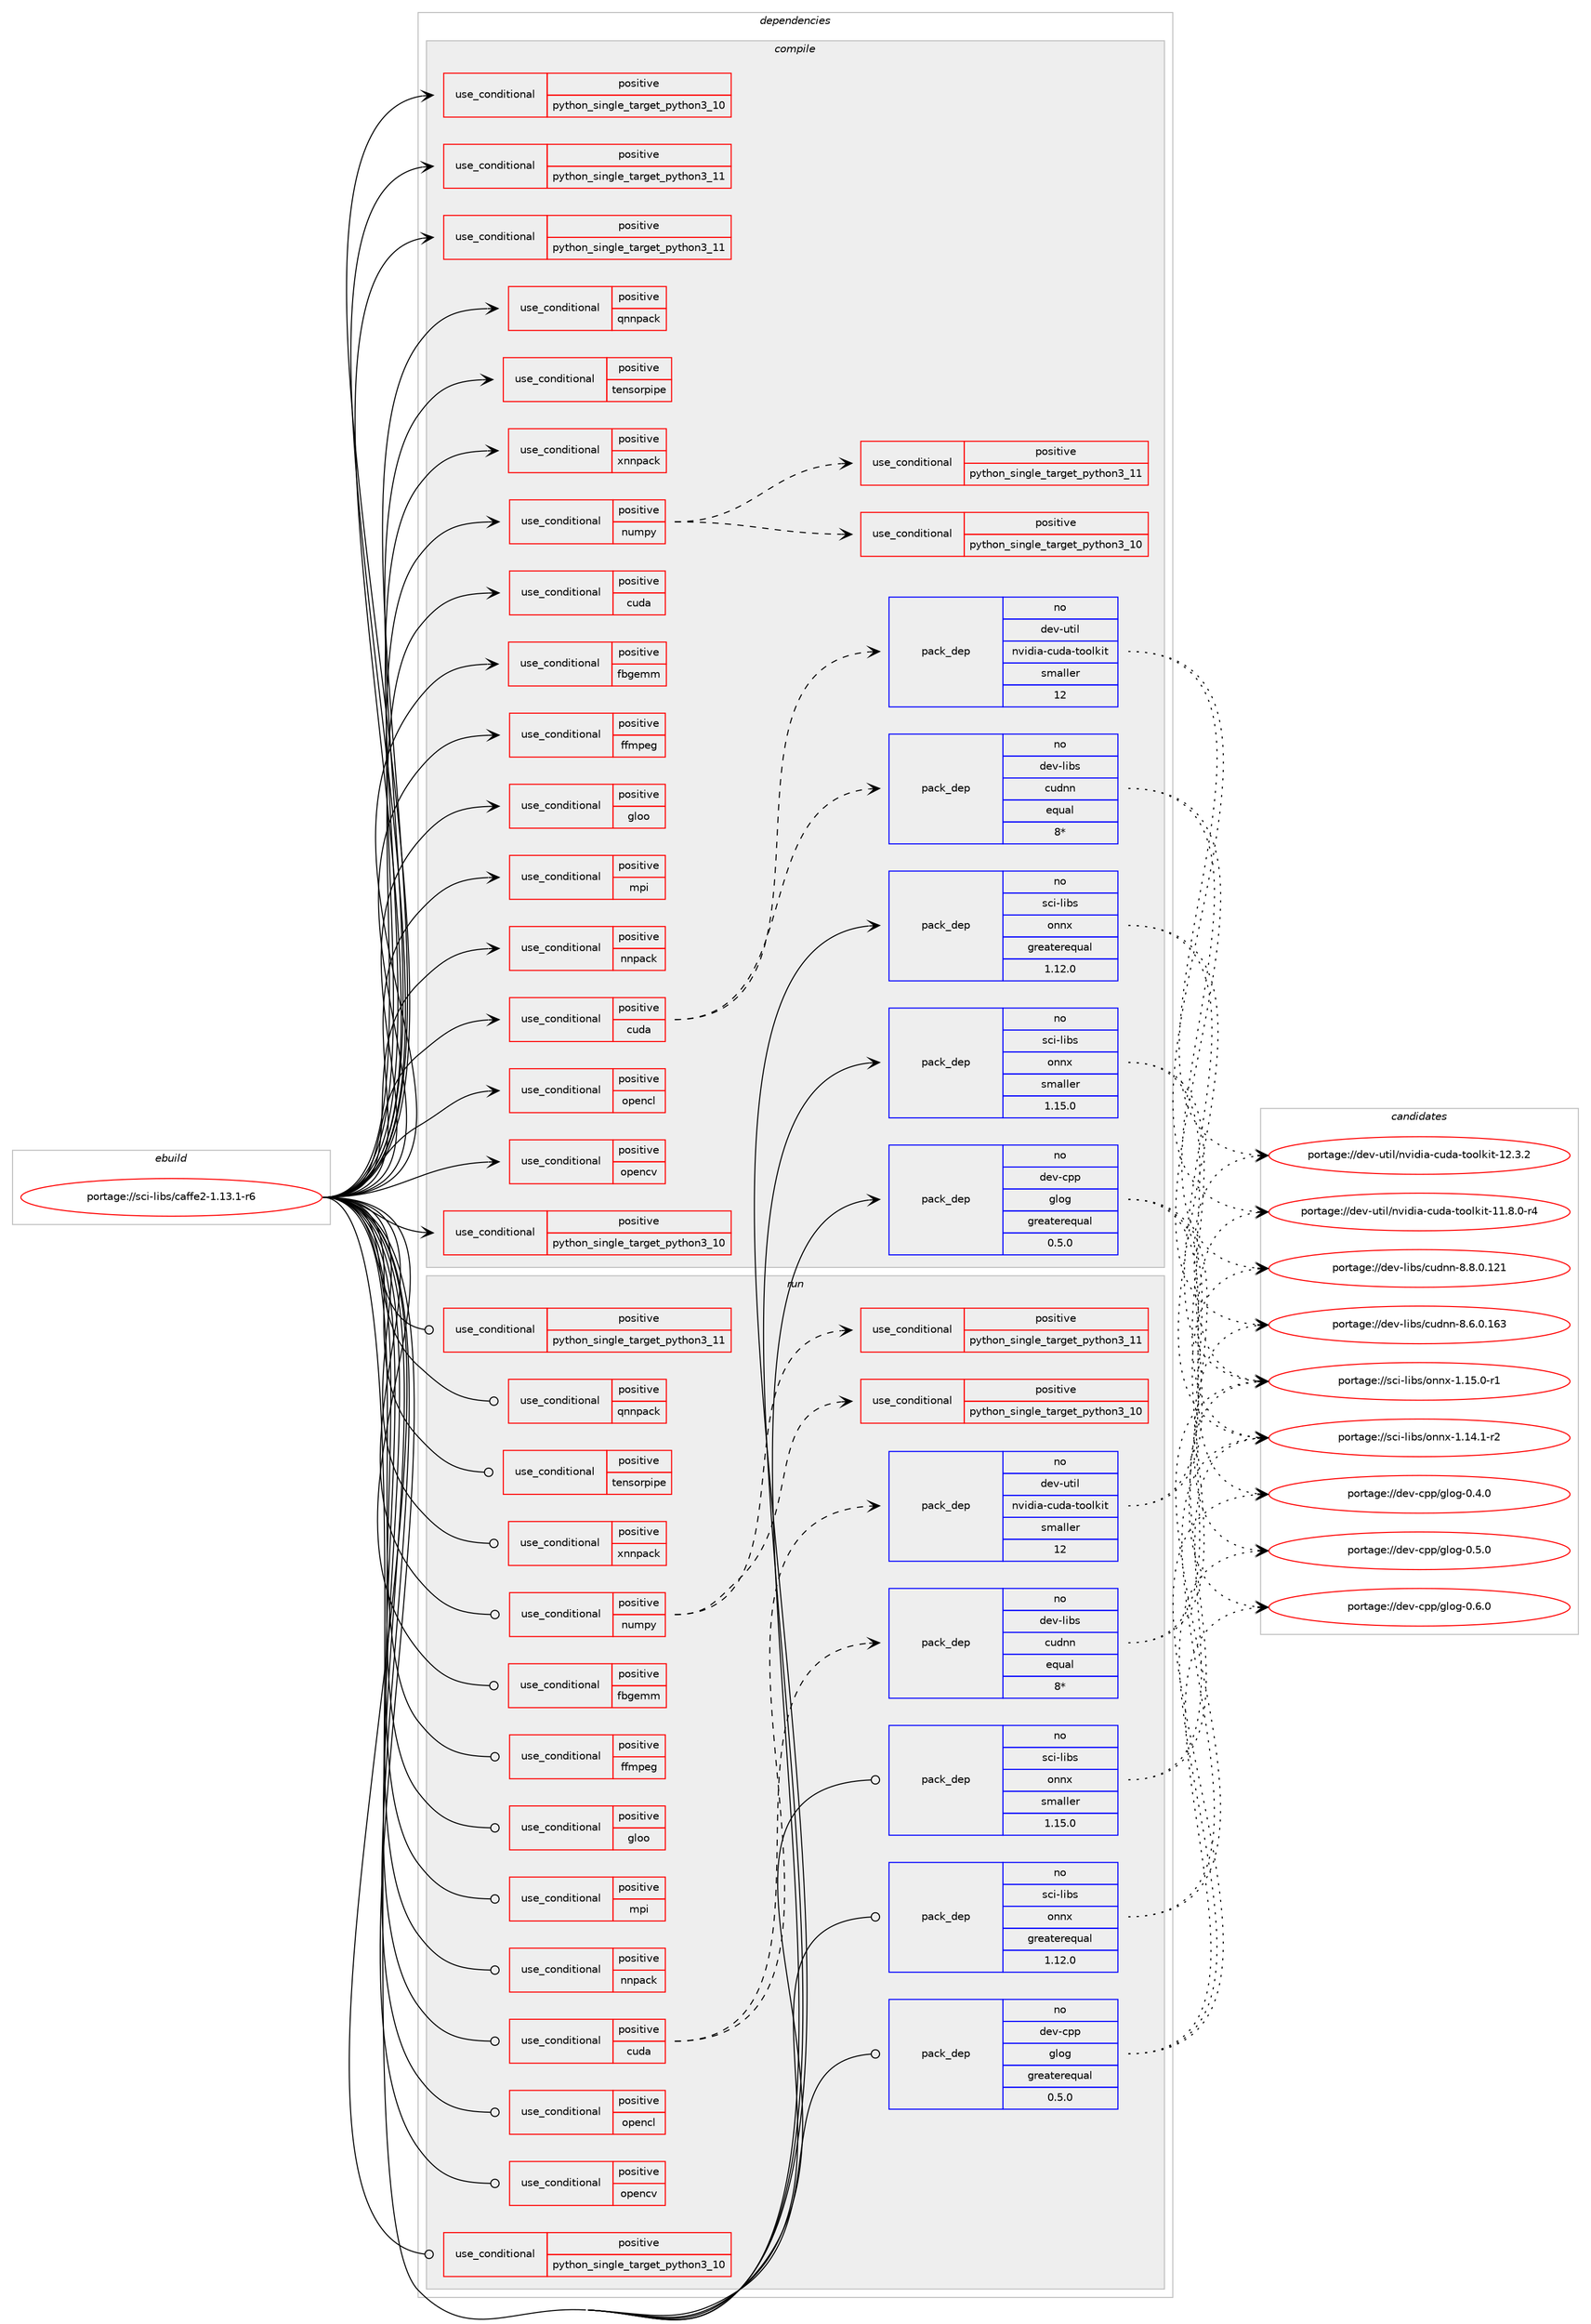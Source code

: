 digraph prolog {

# *************
# Graph options
# *************

newrank=true;
concentrate=true;
compound=true;
graph [rankdir=LR,fontname=Helvetica,fontsize=10,ranksep=1.5];#, ranksep=2.5, nodesep=0.2];
edge  [arrowhead=vee];
node  [fontname=Helvetica,fontsize=10];

# **********
# The ebuild
# **********

subgraph cluster_leftcol {
color=gray;
rank=same;
label=<<i>ebuild</i>>;
id [label="portage://sci-libs/caffe2-1.13.1-r6", color=red, width=4, href="../sci-libs/caffe2-1.13.1-r6.svg"];
}

# ****************
# The dependencies
# ****************

subgraph cluster_midcol {
color=gray;
label=<<i>dependencies</i>>;
subgraph cluster_compile {
fillcolor="#eeeeee";
style=filled;
label=<<i>compile</i>>;
subgraph cond7386 {
dependency10369 [label=<<TABLE BORDER="0" CELLBORDER="1" CELLSPACING="0" CELLPADDING="4"><TR><TD ROWSPAN="3" CELLPADDING="10">use_conditional</TD></TR><TR><TD>positive</TD></TR><TR><TD>cuda</TD></TR></TABLE>>, shape=none, color=red];
subgraph pack2894 {
dependency10370 [label=<<TABLE BORDER="0" CELLBORDER="1" CELLSPACING="0" CELLPADDING="4" WIDTH="220"><TR><TD ROWSPAN="6" CELLPADDING="30">pack_dep</TD></TR><TR><TD WIDTH="110">no</TD></TR><TR><TD>dev-libs</TD></TR><TR><TD>cudnn</TD></TR><TR><TD>equal</TD></TR><TR><TD>8*</TD></TR></TABLE>>, shape=none, color=blue];
}
dependency10369:e -> dependency10370:w [weight=20,style="dashed",arrowhead="vee"];
# *** BEGIN UNKNOWN DEPENDENCY TYPE (TODO) ***
# dependency10369 -> package_dependency(portage://sci-libs/caffe2-1.13.1-r6,install,no,dev-libs,cudnn-frontend,none,[,,],[slot(0),subslot(8)],[])
# *** END UNKNOWN DEPENDENCY TYPE (TODO) ***

subgraph pack2895 {
dependency10371 [label=<<TABLE BORDER="0" CELLBORDER="1" CELLSPACING="0" CELLPADDING="4" WIDTH="220"><TR><TD ROWSPAN="6" CELLPADDING="30">pack_dep</TD></TR><TR><TD WIDTH="110">no</TD></TR><TR><TD>dev-util</TD></TR><TR><TD>nvidia-cuda-toolkit</TD></TR><TR><TD>smaller</TD></TR><TR><TD>12</TD></TR></TABLE>>, shape=none, color=blue];
}
dependency10369:e -> dependency10371:w [weight=20,style="dashed",arrowhead="vee"];
}
id:e -> dependency10369:w [weight=20,style="solid",arrowhead="vee"];
subgraph cond7387 {
dependency10372 [label=<<TABLE BORDER="0" CELLBORDER="1" CELLSPACING="0" CELLPADDING="4"><TR><TD ROWSPAN="3" CELLPADDING="10">use_conditional</TD></TR><TR><TD>positive</TD></TR><TR><TD>cuda</TD></TR></TABLE>>, shape=none, color=red];
# *** BEGIN UNKNOWN DEPENDENCY TYPE (TODO) ***
# dependency10372 -> package_dependency(portage://sci-libs/caffe2-1.13.1-r6,install,no,dev-libs,cutlass,none,[,,],[],[])
# *** END UNKNOWN DEPENDENCY TYPE (TODO) ***

}
id:e -> dependency10372:w [weight=20,style="solid",arrowhead="vee"];
subgraph cond7388 {
dependency10373 [label=<<TABLE BORDER="0" CELLBORDER="1" CELLSPACING="0" CELLPADDING="4"><TR><TD ROWSPAN="3" CELLPADDING="10">use_conditional</TD></TR><TR><TD>positive</TD></TR><TR><TD>fbgemm</TD></TR></TABLE>>, shape=none, color=red];
# *** BEGIN UNKNOWN DEPENDENCY TYPE (TODO) ***
# dependency10373 -> package_dependency(portage://sci-libs/caffe2-1.13.1-r6,install,no,dev-libs,FBGEMM,none,[,,],[],[])
# *** END UNKNOWN DEPENDENCY TYPE (TODO) ***

}
id:e -> dependency10373:w [weight=20,style="solid",arrowhead="vee"];
subgraph cond7389 {
dependency10374 [label=<<TABLE BORDER="0" CELLBORDER="1" CELLSPACING="0" CELLPADDING="4"><TR><TD ROWSPAN="3" CELLPADDING="10">use_conditional</TD></TR><TR><TD>positive</TD></TR><TR><TD>ffmpeg</TD></TR></TABLE>>, shape=none, color=red];
# *** BEGIN UNKNOWN DEPENDENCY TYPE (TODO) ***
# dependency10374 -> package_dependency(portage://sci-libs/caffe2-1.13.1-r6,install,no,media-video,ffmpeg,none,[,,],any_same_slot,[])
# *** END UNKNOWN DEPENDENCY TYPE (TODO) ***

}
id:e -> dependency10374:w [weight=20,style="solid",arrowhead="vee"];
subgraph cond7390 {
dependency10375 [label=<<TABLE BORDER="0" CELLBORDER="1" CELLSPACING="0" CELLPADDING="4"><TR><TD ROWSPAN="3" CELLPADDING="10">use_conditional</TD></TR><TR><TD>positive</TD></TR><TR><TD>gloo</TD></TR></TABLE>>, shape=none, color=red];
# *** BEGIN UNKNOWN DEPENDENCY TYPE (TODO) ***
# dependency10375 -> package_dependency(portage://sci-libs/caffe2-1.13.1-r6,install,no,sci-libs,gloo,none,[,,],[],[use(optenable(cuda),none)])
# *** END UNKNOWN DEPENDENCY TYPE (TODO) ***

}
id:e -> dependency10375:w [weight=20,style="solid",arrowhead="vee"];
subgraph cond7391 {
dependency10376 [label=<<TABLE BORDER="0" CELLBORDER="1" CELLSPACING="0" CELLPADDING="4"><TR><TD ROWSPAN="3" CELLPADDING="10">use_conditional</TD></TR><TR><TD>positive</TD></TR><TR><TD>mpi</TD></TR></TABLE>>, shape=none, color=red];
# *** BEGIN UNKNOWN DEPENDENCY TYPE (TODO) ***
# dependency10376 -> package_dependency(portage://sci-libs/caffe2-1.13.1-r6,install,no,sys-cluster,openmpi,none,[,,],[],[])
# *** END UNKNOWN DEPENDENCY TYPE (TODO) ***

}
id:e -> dependency10376:w [weight=20,style="solid",arrowhead="vee"];
subgraph cond7392 {
dependency10377 [label=<<TABLE BORDER="0" CELLBORDER="1" CELLSPACING="0" CELLPADDING="4"><TR><TD ROWSPAN="3" CELLPADDING="10">use_conditional</TD></TR><TR><TD>positive</TD></TR><TR><TD>nnpack</TD></TR></TABLE>>, shape=none, color=red];
# *** BEGIN UNKNOWN DEPENDENCY TYPE (TODO) ***
# dependency10377 -> package_dependency(portage://sci-libs/caffe2-1.13.1-r6,install,no,sci-libs,NNPACK,none,[,,],[],[])
# *** END UNKNOWN DEPENDENCY TYPE (TODO) ***

}
id:e -> dependency10377:w [weight=20,style="solid",arrowhead="vee"];
subgraph cond7393 {
dependency10378 [label=<<TABLE BORDER="0" CELLBORDER="1" CELLSPACING="0" CELLPADDING="4"><TR><TD ROWSPAN="3" CELLPADDING="10">use_conditional</TD></TR><TR><TD>positive</TD></TR><TR><TD>numpy</TD></TR></TABLE>>, shape=none, color=red];
subgraph cond7394 {
dependency10379 [label=<<TABLE BORDER="0" CELLBORDER="1" CELLSPACING="0" CELLPADDING="4"><TR><TD ROWSPAN="3" CELLPADDING="10">use_conditional</TD></TR><TR><TD>positive</TD></TR><TR><TD>python_single_target_python3_10</TD></TR></TABLE>>, shape=none, color=red];
# *** BEGIN UNKNOWN DEPENDENCY TYPE (TODO) ***
# dependency10379 -> package_dependency(portage://sci-libs/caffe2-1.13.1-r6,install,no,dev-python,numpy,none,[,,],[],[use(enable(python_targets_python3_10),negative)])
# *** END UNKNOWN DEPENDENCY TYPE (TODO) ***

}
dependency10378:e -> dependency10379:w [weight=20,style="dashed",arrowhead="vee"];
subgraph cond7395 {
dependency10380 [label=<<TABLE BORDER="0" CELLBORDER="1" CELLSPACING="0" CELLPADDING="4"><TR><TD ROWSPAN="3" CELLPADDING="10">use_conditional</TD></TR><TR><TD>positive</TD></TR><TR><TD>python_single_target_python3_11</TD></TR></TABLE>>, shape=none, color=red];
# *** BEGIN UNKNOWN DEPENDENCY TYPE (TODO) ***
# dependency10380 -> package_dependency(portage://sci-libs/caffe2-1.13.1-r6,install,no,dev-python,numpy,none,[,,],[],[use(enable(python_targets_python3_11),negative)])
# *** END UNKNOWN DEPENDENCY TYPE (TODO) ***

}
dependency10378:e -> dependency10380:w [weight=20,style="dashed",arrowhead="vee"];
}
id:e -> dependency10378:w [weight=20,style="solid",arrowhead="vee"];
subgraph cond7396 {
dependency10381 [label=<<TABLE BORDER="0" CELLBORDER="1" CELLSPACING="0" CELLPADDING="4"><TR><TD ROWSPAN="3" CELLPADDING="10">use_conditional</TD></TR><TR><TD>positive</TD></TR><TR><TD>opencl</TD></TR></TABLE>>, shape=none, color=red];
# *** BEGIN UNKNOWN DEPENDENCY TYPE (TODO) ***
# dependency10381 -> package_dependency(portage://sci-libs/caffe2-1.13.1-r6,install,no,virtual,opencl,none,[,,],[],[])
# *** END UNKNOWN DEPENDENCY TYPE (TODO) ***

}
id:e -> dependency10381:w [weight=20,style="solid",arrowhead="vee"];
subgraph cond7397 {
dependency10382 [label=<<TABLE BORDER="0" CELLBORDER="1" CELLSPACING="0" CELLPADDING="4"><TR><TD ROWSPAN="3" CELLPADDING="10">use_conditional</TD></TR><TR><TD>positive</TD></TR><TR><TD>opencv</TD></TR></TABLE>>, shape=none, color=red];
# *** BEGIN UNKNOWN DEPENDENCY TYPE (TODO) ***
# dependency10382 -> package_dependency(portage://sci-libs/caffe2-1.13.1-r6,install,no,media-libs,opencv,none,[,,],any_same_slot,[])
# *** END UNKNOWN DEPENDENCY TYPE (TODO) ***

}
id:e -> dependency10382:w [weight=20,style="solid",arrowhead="vee"];
subgraph cond7398 {
dependency10383 [label=<<TABLE BORDER="0" CELLBORDER="1" CELLSPACING="0" CELLPADDING="4"><TR><TD ROWSPAN="3" CELLPADDING="10">use_conditional</TD></TR><TR><TD>positive</TD></TR><TR><TD>python_single_target_python3_10</TD></TR></TABLE>>, shape=none, color=red];
# *** BEGIN UNKNOWN DEPENDENCY TYPE (TODO) ***
# dependency10383 -> package_dependency(portage://sci-libs/caffe2-1.13.1-r6,install,no,dev-lang,python,none,[,,],[slot(3.10)],[])
# *** END UNKNOWN DEPENDENCY TYPE (TODO) ***

}
id:e -> dependency10383:w [weight=20,style="solid",arrowhead="vee"];
subgraph cond7399 {
dependency10384 [label=<<TABLE BORDER="0" CELLBORDER="1" CELLSPACING="0" CELLPADDING="4"><TR><TD ROWSPAN="3" CELLPADDING="10">use_conditional</TD></TR><TR><TD>positive</TD></TR><TR><TD>python_single_target_python3_10</TD></TR></TABLE>>, shape=none, color=red];
# *** BEGIN UNKNOWN DEPENDENCY TYPE (TODO) ***
# dependency10384 -> package_dependency(portage://sci-libs/caffe2-1.13.1-r6,install,no,dev-python,pyyaml,none,[,,],[],[use(enable(python_targets_python3_10),negative)])
# *** END UNKNOWN DEPENDENCY TYPE (TODO) ***

# *** BEGIN UNKNOWN DEPENDENCY TYPE (TODO) ***
# dependency10384 -> package_dependency(portage://sci-libs/caffe2-1.13.1-r6,install,no,dev-python,pybind11,none,[,,],[],[use(enable(python_targets_python3_10),negative)])
# *** END UNKNOWN DEPENDENCY TYPE (TODO) ***

}
id:e -> dependency10384:w [weight=20,style="solid",arrowhead="vee"];
subgraph cond7400 {
dependency10385 [label=<<TABLE BORDER="0" CELLBORDER="1" CELLSPACING="0" CELLPADDING="4"><TR><TD ROWSPAN="3" CELLPADDING="10">use_conditional</TD></TR><TR><TD>positive</TD></TR><TR><TD>python_single_target_python3_11</TD></TR></TABLE>>, shape=none, color=red];
# *** BEGIN UNKNOWN DEPENDENCY TYPE (TODO) ***
# dependency10385 -> package_dependency(portage://sci-libs/caffe2-1.13.1-r6,install,no,dev-lang,python,none,[,,],[slot(3.11)],[])
# *** END UNKNOWN DEPENDENCY TYPE (TODO) ***

}
id:e -> dependency10385:w [weight=20,style="solid",arrowhead="vee"];
subgraph cond7401 {
dependency10386 [label=<<TABLE BORDER="0" CELLBORDER="1" CELLSPACING="0" CELLPADDING="4"><TR><TD ROWSPAN="3" CELLPADDING="10">use_conditional</TD></TR><TR><TD>positive</TD></TR><TR><TD>python_single_target_python3_11</TD></TR></TABLE>>, shape=none, color=red];
# *** BEGIN UNKNOWN DEPENDENCY TYPE (TODO) ***
# dependency10386 -> package_dependency(portage://sci-libs/caffe2-1.13.1-r6,install,no,dev-python,pyyaml,none,[,,],[],[use(enable(python_targets_python3_11),negative)])
# *** END UNKNOWN DEPENDENCY TYPE (TODO) ***

# *** BEGIN UNKNOWN DEPENDENCY TYPE (TODO) ***
# dependency10386 -> package_dependency(portage://sci-libs/caffe2-1.13.1-r6,install,no,dev-python,pybind11,none,[,,],[],[use(enable(python_targets_python3_11),negative)])
# *** END UNKNOWN DEPENDENCY TYPE (TODO) ***

}
id:e -> dependency10386:w [weight=20,style="solid",arrowhead="vee"];
subgraph cond7402 {
dependency10387 [label=<<TABLE BORDER="0" CELLBORDER="1" CELLSPACING="0" CELLPADDING="4"><TR><TD ROWSPAN="3" CELLPADDING="10">use_conditional</TD></TR><TR><TD>positive</TD></TR><TR><TD>qnnpack</TD></TR></TABLE>>, shape=none, color=red];
# *** BEGIN UNKNOWN DEPENDENCY TYPE (TODO) ***
# dependency10387 -> package_dependency(portage://sci-libs/caffe2-1.13.1-r6,install,no,sci-libs,QNNPACK,none,[,,],[],[])
# *** END UNKNOWN DEPENDENCY TYPE (TODO) ***

}
id:e -> dependency10387:w [weight=20,style="solid",arrowhead="vee"];
subgraph cond7403 {
dependency10388 [label=<<TABLE BORDER="0" CELLBORDER="1" CELLSPACING="0" CELLPADDING="4"><TR><TD ROWSPAN="3" CELLPADDING="10">use_conditional</TD></TR><TR><TD>positive</TD></TR><TR><TD>tensorpipe</TD></TR></TABLE>>, shape=none, color=red];
# *** BEGIN UNKNOWN DEPENDENCY TYPE (TODO) ***
# dependency10388 -> package_dependency(portage://sci-libs/caffe2-1.13.1-r6,install,no,sci-libs,tensorpipe,none,[,,],[],[])
# *** END UNKNOWN DEPENDENCY TYPE (TODO) ***

}
id:e -> dependency10388:w [weight=20,style="solid",arrowhead="vee"];
subgraph cond7404 {
dependency10389 [label=<<TABLE BORDER="0" CELLBORDER="1" CELLSPACING="0" CELLPADDING="4"><TR><TD ROWSPAN="3" CELLPADDING="10">use_conditional</TD></TR><TR><TD>positive</TD></TR><TR><TD>xnnpack</TD></TR></TABLE>>, shape=none, color=red];
# *** BEGIN UNKNOWN DEPENDENCY TYPE (TODO) ***
# dependency10389 -> package_dependency(portage://sci-libs/caffe2-1.13.1-r6,install,no,sci-libs,XNNPACK,none,[,,],[],[])
# *** END UNKNOWN DEPENDENCY TYPE (TODO) ***

}
id:e -> dependency10389:w [weight=20,style="solid",arrowhead="vee"];
# *** BEGIN UNKNOWN DEPENDENCY TYPE (TODO) ***
# id -> package_dependency(portage://sci-libs/caffe2-1.13.1-r6,install,no,dev-cpp,eigen,none,[,,],[],[])
# *** END UNKNOWN DEPENDENCY TYPE (TODO) ***

# *** BEGIN UNKNOWN DEPENDENCY TYPE (TODO) ***
# id -> package_dependency(portage://sci-libs/caffe2-1.13.1-r6,install,no,dev-cpp,gflags,none,[,,],any_same_slot,[])
# *** END UNKNOWN DEPENDENCY TYPE (TODO) ***

subgraph pack2896 {
dependency10390 [label=<<TABLE BORDER="0" CELLBORDER="1" CELLSPACING="0" CELLPADDING="4" WIDTH="220"><TR><TD ROWSPAN="6" CELLPADDING="30">pack_dep</TD></TR><TR><TD WIDTH="110">no</TD></TR><TR><TD>dev-cpp</TD></TR><TR><TD>glog</TD></TR><TR><TD>greaterequal</TD></TR><TR><TD>0.5.0</TD></TR></TABLE>>, shape=none, color=blue];
}
id:e -> dependency10390:w [weight=20,style="solid",arrowhead="vee"];
# *** BEGIN UNKNOWN DEPENDENCY TYPE (TODO) ***
# id -> package_dependency(portage://sci-libs/caffe2-1.13.1-r6,install,no,dev-libs,FP16,none,[,,],[],[])
# *** END UNKNOWN DEPENDENCY TYPE (TODO) ***

# *** BEGIN UNKNOWN DEPENDENCY TYPE (TODO) ***
# id -> package_dependency(portage://sci-libs/caffe2-1.13.1-r6,install,no,dev-libs,FXdiv,none,[,,],[],[])
# *** END UNKNOWN DEPENDENCY TYPE (TODO) ***

# *** BEGIN UNKNOWN DEPENDENCY TYPE (TODO) ***
# id -> package_dependency(portage://sci-libs/caffe2-1.13.1-r6,install,no,dev-libs,cpuinfo,none,[,,],[],[])
# *** END UNKNOWN DEPENDENCY TYPE (TODO) ***

# *** BEGIN UNKNOWN DEPENDENCY TYPE (TODO) ***
# id -> package_dependency(portage://sci-libs/caffe2-1.13.1-r6,install,no,dev-libs,flatbuffers,none,[,,],[],[])
# *** END UNKNOWN DEPENDENCY TYPE (TODO) ***

# *** BEGIN UNKNOWN DEPENDENCY TYPE (TODO) ***
# id -> package_dependency(portage://sci-libs/caffe2-1.13.1-r6,install,no,dev-libs,libfmt,none,[,,],[],[])
# *** END UNKNOWN DEPENDENCY TYPE (TODO) ***

# *** BEGIN UNKNOWN DEPENDENCY TYPE (TODO) ***
# id -> package_dependency(portage://sci-libs/caffe2-1.13.1-r6,install,no,dev-libs,pocketfft,none,[,,],[],[])
# *** END UNKNOWN DEPENDENCY TYPE (TODO) ***

# *** BEGIN UNKNOWN DEPENDENCY TYPE (TODO) ***
# id -> package_dependency(portage://sci-libs/caffe2-1.13.1-r6,install,no,dev-libs,protobuf,none,[,,],any_same_slot,[])
# *** END UNKNOWN DEPENDENCY TYPE (TODO) ***

# *** BEGIN UNKNOWN DEPENDENCY TYPE (TODO) ***
# id -> package_dependency(portage://sci-libs/caffe2-1.13.1-r6,install,no,dev-libs,psimd,none,[,,],[],[])
# *** END UNKNOWN DEPENDENCY TYPE (TODO) ***

# *** BEGIN UNKNOWN DEPENDENCY TYPE (TODO) ***
# id -> package_dependency(portage://sci-libs/caffe2-1.13.1-r6,install,no,dev-libs,pthreadpool,none,[,,],[],[])
# *** END UNKNOWN DEPENDENCY TYPE (TODO) ***

# *** BEGIN UNKNOWN DEPENDENCY TYPE (TODO) ***
# id -> package_dependency(portage://sci-libs/caffe2-1.13.1-r6,install,no,dev-libs,sleef,none,[,,],[],[])
# *** END UNKNOWN DEPENDENCY TYPE (TODO) ***

# *** BEGIN UNKNOWN DEPENDENCY TYPE (TODO) ***
# id -> package_dependency(portage://sci-libs/caffe2-1.13.1-r6,install,no,sci-libs,foxi,none,[,,],[],[])
# *** END UNKNOWN DEPENDENCY TYPE (TODO) ***

# *** BEGIN UNKNOWN DEPENDENCY TYPE (TODO) ***
# id -> package_dependency(portage://sci-libs/caffe2-1.13.1-r6,install,no,sci-libs,kineto,none,[,,],[],[])
# *** END UNKNOWN DEPENDENCY TYPE (TODO) ***

# *** BEGIN UNKNOWN DEPENDENCY TYPE (TODO) ***
# id -> package_dependency(portage://sci-libs/caffe2-1.13.1-r6,install,no,sci-libs,lapack,none,[,,],[],[])
# *** END UNKNOWN DEPENDENCY TYPE (TODO) ***

subgraph pack2897 {
dependency10391 [label=<<TABLE BORDER="0" CELLBORDER="1" CELLSPACING="0" CELLPADDING="4" WIDTH="220"><TR><TD ROWSPAN="6" CELLPADDING="30">pack_dep</TD></TR><TR><TD WIDTH="110">no</TD></TR><TR><TD>sci-libs</TD></TR><TR><TD>onnx</TD></TR><TR><TD>greaterequal</TD></TR><TR><TD>1.12.0</TD></TR></TABLE>>, shape=none, color=blue];
}
id:e -> dependency10391:w [weight=20,style="solid",arrowhead="vee"];
subgraph pack2898 {
dependency10392 [label=<<TABLE BORDER="0" CELLBORDER="1" CELLSPACING="0" CELLPADDING="4" WIDTH="220"><TR><TD ROWSPAN="6" CELLPADDING="30">pack_dep</TD></TR><TR><TD WIDTH="110">no</TD></TR><TR><TD>sci-libs</TD></TR><TR><TD>onnx</TD></TR><TR><TD>smaller</TD></TR><TR><TD>1.15.0</TD></TR></TABLE>>, shape=none, color=blue];
}
id:e -> dependency10392:w [weight=20,style="solid",arrowhead="vee"];
}
subgraph cluster_compileandrun {
fillcolor="#eeeeee";
style=filled;
label=<<i>compile and run</i>>;
}
subgraph cluster_run {
fillcolor="#eeeeee";
style=filled;
label=<<i>run</i>>;
subgraph cond7405 {
dependency10393 [label=<<TABLE BORDER="0" CELLBORDER="1" CELLSPACING="0" CELLPADDING="4"><TR><TD ROWSPAN="3" CELLPADDING="10">use_conditional</TD></TR><TR><TD>positive</TD></TR><TR><TD>cuda</TD></TR></TABLE>>, shape=none, color=red];
subgraph pack2899 {
dependency10394 [label=<<TABLE BORDER="0" CELLBORDER="1" CELLSPACING="0" CELLPADDING="4" WIDTH="220"><TR><TD ROWSPAN="6" CELLPADDING="30">pack_dep</TD></TR><TR><TD WIDTH="110">no</TD></TR><TR><TD>dev-libs</TD></TR><TR><TD>cudnn</TD></TR><TR><TD>equal</TD></TR><TR><TD>8*</TD></TR></TABLE>>, shape=none, color=blue];
}
dependency10393:e -> dependency10394:w [weight=20,style="dashed",arrowhead="vee"];
# *** BEGIN UNKNOWN DEPENDENCY TYPE (TODO) ***
# dependency10393 -> package_dependency(portage://sci-libs/caffe2-1.13.1-r6,run,no,dev-libs,cudnn-frontend,none,[,,],[slot(0),subslot(8)],[])
# *** END UNKNOWN DEPENDENCY TYPE (TODO) ***

subgraph pack2900 {
dependency10395 [label=<<TABLE BORDER="0" CELLBORDER="1" CELLSPACING="0" CELLPADDING="4" WIDTH="220"><TR><TD ROWSPAN="6" CELLPADDING="30">pack_dep</TD></TR><TR><TD WIDTH="110">no</TD></TR><TR><TD>dev-util</TD></TR><TR><TD>nvidia-cuda-toolkit</TD></TR><TR><TD>smaller</TD></TR><TR><TD>12</TD></TR></TABLE>>, shape=none, color=blue];
}
dependency10393:e -> dependency10395:w [weight=20,style="dashed",arrowhead="vee"];
}
id:e -> dependency10393:w [weight=20,style="solid",arrowhead="odot"];
subgraph cond7406 {
dependency10396 [label=<<TABLE BORDER="0" CELLBORDER="1" CELLSPACING="0" CELLPADDING="4"><TR><TD ROWSPAN="3" CELLPADDING="10">use_conditional</TD></TR><TR><TD>positive</TD></TR><TR><TD>fbgemm</TD></TR></TABLE>>, shape=none, color=red];
# *** BEGIN UNKNOWN DEPENDENCY TYPE (TODO) ***
# dependency10396 -> package_dependency(portage://sci-libs/caffe2-1.13.1-r6,run,no,dev-libs,FBGEMM,none,[,,],[],[])
# *** END UNKNOWN DEPENDENCY TYPE (TODO) ***

}
id:e -> dependency10396:w [weight=20,style="solid",arrowhead="odot"];
subgraph cond7407 {
dependency10397 [label=<<TABLE BORDER="0" CELLBORDER="1" CELLSPACING="0" CELLPADDING="4"><TR><TD ROWSPAN="3" CELLPADDING="10">use_conditional</TD></TR><TR><TD>positive</TD></TR><TR><TD>ffmpeg</TD></TR></TABLE>>, shape=none, color=red];
# *** BEGIN UNKNOWN DEPENDENCY TYPE (TODO) ***
# dependency10397 -> package_dependency(portage://sci-libs/caffe2-1.13.1-r6,run,no,media-video,ffmpeg,none,[,,],any_same_slot,[])
# *** END UNKNOWN DEPENDENCY TYPE (TODO) ***

}
id:e -> dependency10397:w [weight=20,style="solid",arrowhead="odot"];
subgraph cond7408 {
dependency10398 [label=<<TABLE BORDER="0" CELLBORDER="1" CELLSPACING="0" CELLPADDING="4"><TR><TD ROWSPAN="3" CELLPADDING="10">use_conditional</TD></TR><TR><TD>positive</TD></TR><TR><TD>gloo</TD></TR></TABLE>>, shape=none, color=red];
# *** BEGIN UNKNOWN DEPENDENCY TYPE (TODO) ***
# dependency10398 -> package_dependency(portage://sci-libs/caffe2-1.13.1-r6,run,no,sci-libs,gloo,none,[,,],[],[use(optenable(cuda),none)])
# *** END UNKNOWN DEPENDENCY TYPE (TODO) ***

}
id:e -> dependency10398:w [weight=20,style="solid",arrowhead="odot"];
subgraph cond7409 {
dependency10399 [label=<<TABLE BORDER="0" CELLBORDER="1" CELLSPACING="0" CELLPADDING="4"><TR><TD ROWSPAN="3" CELLPADDING="10">use_conditional</TD></TR><TR><TD>positive</TD></TR><TR><TD>mpi</TD></TR></TABLE>>, shape=none, color=red];
# *** BEGIN UNKNOWN DEPENDENCY TYPE (TODO) ***
# dependency10399 -> package_dependency(portage://sci-libs/caffe2-1.13.1-r6,run,no,sys-cluster,openmpi,none,[,,],[],[])
# *** END UNKNOWN DEPENDENCY TYPE (TODO) ***

}
id:e -> dependency10399:w [weight=20,style="solid",arrowhead="odot"];
subgraph cond7410 {
dependency10400 [label=<<TABLE BORDER="0" CELLBORDER="1" CELLSPACING="0" CELLPADDING="4"><TR><TD ROWSPAN="3" CELLPADDING="10">use_conditional</TD></TR><TR><TD>positive</TD></TR><TR><TD>nnpack</TD></TR></TABLE>>, shape=none, color=red];
# *** BEGIN UNKNOWN DEPENDENCY TYPE (TODO) ***
# dependency10400 -> package_dependency(portage://sci-libs/caffe2-1.13.1-r6,run,no,sci-libs,NNPACK,none,[,,],[],[])
# *** END UNKNOWN DEPENDENCY TYPE (TODO) ***

}
id:e -> dependency10400:w [weight=20,style="solid",arrowhead="odot"];
subgraph cond7411 {
dependency10401 [label=<<TABLE BORDER="0" CELLBORDER="1" CELLSPACING="0" CELLPADDING="4"><TR><TD ROWSPAN="3" CELLPADDING="10">use_conditional</TD></TR><TR><TD>positive</TD></TR><TR><TD>numpy</TD></TR></TABLE>>, shape=none, color=red];
subgraph cond7412 {
dependency10402 [label=<<TABLE BORDER="0" CELLBORDER="1" CELLSPACING="0" CELLPADDING="4"><TR><TD ROWSPAN="3" CELLPADDING="10">use_conditional</TD></TR><TR><TD>positive</TD></TR><TR><TD>python_single_target_python3_10</TD></TR></TABLE>>, shape=none, color=red];
# *** BEGIN UNKNOWN DEPENDENCY TYPE (TODO) ***
# dependency10402 -> package_dependency(portage://sci-libs/caffe2-1.13.1-r6,run,no,dev-python,numpy,none,[,,],[],[use(enable(python_targets_python3_10),negative)])
# *** END UNKNOWN DEPENDENCY TYPE (TODO) ***

}
dependency10401:e -> dependency10402:w [weight=20,style="dashed",arrowhead="vee"];
subgraph cond7413 {
dependency10403 [label=<<TABLE BORDER="0" CELLBORDER="1" CELLSPACING="0" CELLPADDING="4"><TR><TD ROWSPAN="3" CELLPADDING="10">use_conditional</TD></TR><TR><TD>positive</TD></TR><TR><TD>python_single_target_python3_11</TD></TR></TABLE>>, shape=none, color=red];
# *** BEGIN UNKNOWN DEPENDENCY TYPE (TODO) ***
# dependency10403 -> package_dependency(portage://sci-libs/caffe2-1.13.1-r6,run,no,dev-python,numpy,none,[,,],[],[use(enable(python_targets_python3_11),negative)])
# *** END UNKNOWN DEPENDENCY TYPE (TODO) ***

}
dependency10401:e -> dependency10403:w [weight=20,style="dashed",arrowhead="vee"];
}
id:e -> dependency10401:w [weight=20,style="solid",arrowhead="odot"];
subgraph cond7414 {
dependency10404 [label=<<TABLE BORDER="0" CELLBORDER="1" CELLSPACING="0" CELLPADDING="4"><TR><TD ROWSPAN="3" CELLPADDING="10">use_conditional</TD></TR><TR><TD>positive</TD></TR><TR><TD>opencl</TD></TR></TABLE>>, shape=none, color=red];
# *** BEGIN UNKNOWN DEPENDENCY TYPE (TODO) ***
# dependency10404 -> package_dependency(portage://sci-libs/caffe2-1.13.1-r6,run,no,virtual,opencl,none,[,,],[],[])
# *** END UNKNOWN DEPENDENCY TYPE (TODO) ***

}
id:e -> dependency10404:w [weight=20,style="solid",arrowhead="odot"];
subgraph cond7415 {
dependency10405 [label=<<TABLE BORDER="0" CELLBORDER="1" CELLSPACING="0" CELLPADDING="4"><TR><TD ROWSPAN="3" CELLPADDING="10">use_conditional</TD></TR><TR><TD>positive</TD></TR><TR><TD>opencv</TD></TR></TABLE>>, shape=none, color=red];
# *** BEGIN UNKNOWN DEPENDENCY TYPE (TODO) ***
# dependency10405 -> package_dependency(portage://sci-libs/caffe2-1.13.1-r6,run,no,media-libs,opencv,none,[,,],any_same_slot,[])
# *** END UNKNOWN DEPENDENCY TYPE (TODO) ***

}
id:e -> dependency10405:w [weight=20,style="solid",arrowhead="odot"];
subgraph cond7416 {
dependency10406 [label=<<TABLE BORDER="0" CELLBORDER="1" CELLSPACING="0" CELLPADDING="4"><TR><TD ROWSPAN="3" CELLPADDING="10">use_conditional</TD></TR><TR><TD>positive</TD></TR><TR><TD>python_single_target_python3_10</TD></TR></TABLE>>, shape=none, color=red];
# *** BEGIN UNKNOWN DEPENDENCY TYPE (TODO) ***
# dependency10406 -> package_dependency(portage://sci-libs/caffe2-1.13.1-r6,run,no,dev-lang,python,none,[,,],[slot(3.10)],[])
# *** END UNKNOWN DEPENDENCY TYPE (TODO) ***

}
id:e -> dependency10406:w [weight=20,style="solid",arrowhead="odot"];
subgraph cond7417 {
dependency10407 [label=<<TABLE BORDER="0" CELLBORDER="1" CELLSPACING="0" CELLPADDING="4"><TR><TD ROWSPAN="3" CELLPADDING="10">use_conditional</TD></TR><TR><TD>positive</TD></TR><TR><TD>python_single_target_python3_11</TD></TR></TABLE>>, shape=none, color=red];
# *** BEGIN UNKNOWN DEPENDENCY TYPE (TODO) ***
# dependency10407 -> package_dependency(portage://sci-libs/caffe2-1.13.1-r6,run,no,dev-lang,python,none,[,,],[slot(3.11)],[])
# *** END UNKNOWN DEPENDENCY TYPE (TODO) ***

}
id:e -> dependency10407:w [weight=20,style="solid",arrowhead="odot"];
subgraph cond7418 {
dependency10408 [label=<<TABLE BORDER="0" CELLBORDER="1" CELLSPACING="0" CELLPADDING="4"><TR><TD ROWSPAN="3" CELLPADDING="10">use_conditional</TD></TR><TR><TD>positive</TD></TR><TR><TD>qnnpack</TD></TR></TABLE>>, shape=none, color=red];
# *** BEGIN UNKNOWN DEPENDENCY TYPE (TODO) ***
# dependency10408 -> package_dependency(portage://sci-libs/caffe2-1.13.1-r6,run,no,sci-libs,QNNPACK,none,[,,],[],[])
# *** END UNKNOWN DEPENDENCY TYPE (TODO) ***

}
id:e -> dependency10408:w [weight=20,style="solid",arrowhead="odot"];
subgraph cond7419 {
dependency10409 [label=<<TABLE BORDER="0" CELLBORDER="1" CELLSPACING="0" CELLPADDING="4"><TR><TD ROWSPAN="3" CELLPADDING="10">use_conditional</TD></TR><TR><TD>positive</TD></TR><TR><TD>tensorpipe</TD></TR></TABLE>>, shape=none, color=red];
# *** BEGIN UNKNOWN DEPENDENCY TYPE (TODO) ***
# dependency10409 -> package_dependency(portage://sci-libs/caffe2-1.13.1-r6,run,no,sci-libs,tensorpipe,none,[,,],[],[])
# *** END UNKNOWN DEPENDENCY TYPE (TODO) ***

}
id:e -> dependency10409:w [weight=20,style="solid",arrowhead="odot"];
subgraph cond7420 {
dependency10410 [label=<<TABLE BORDER="0" CELLBORDER="1" CELLSPACING="0" CELLPADDING="4"><TR><TD ROWSPAN="3" CELLPADDING="10">use_conditional</TD></TR><TR><TD>positive</TD></TR><TR><TD>xnnpack</TD></TR></TABLE>>, shape=none, color=red];
# *** BEGIN UNKNOWN DEPENDENCY TYPE (TODO) ***
# dependency10410 -> package_dependency(portage://sci-libs/caffe2-1.13.1-r6,run,no,sci-libs,XNNPACK,none,[,,],[],[])
# *** END UNKNOWN DEPENDENCY TYPE (TODO) ***

}
id:e -> dependency10410:w [weight=20,style="solid",arrowhead="odot"];
# *** BEGIN UNKNOWN DEPENDENCY TYPE (TODO) ***
# id -> package_dependency(portage://sci-libs/caffe2-1.13.1-r6,run,no,dev-cpp,gflags,none,[,,],any_same_slot,[])
# *** END UNKNOWN DEPENDENCY TYPE (TODO) ***

subgraph pack2901 {
dependency10411 [label=<<TABLE BORDER="0" CELLBORDER="1" CELLSPACING="0" CELLPADDING="4" WIDTH="220"><TR><TD ROWSPAN="6" CELLPADDING="30">pack_dep</TD></TR><TR><TD WIDTH="110">no</TD></TR><TR><TD>dev-cpp</TD></TR><TR><TD>glog</TD></TR><TR><TD>greaterequal</TD></TR><TR><TD>0.5.0</TD></TR></TABLE>>, shape=none, color=blue];
}
id:e -> dependency10411:w [weight=20,style="solid",arrowhead="odot"];
# *** BEGIN UNKNOWN DEPENDENCY TYPE (TODO) ***
# id -> package_dependency(portage://sci-libs/caffe2-1.13.1-r6,run,no,dev-libs,cpuinfo,none,[,,],[],[])
# *** END UNKNOWN DEPENDENCY TYPE (TODO) ***

# *** BEGIN UNKNOWN DEPENDENCY TYPE (TODO) ***
# id -> package_dependency(portage://sci-libs/caffe2-1.13.1-r6,run,no,dev-libs,libfmt,none,[,,],[],[])
# *** END UNKNOWN DEPENDENCY TYPE (TODO) ***

# *** BEGIN UNKNOWN DEPENDENCY TYPE (TODO) ***
# id -> package_dependency(portage://sci-libs/caffe2-1.13.1-r6,run,no,dev-libs,protobuf,none,[,,],any_same_slot,[])
# *** END UNKNOWN DEPENDENCY TYPE (TODO) ***

# *** BEGIN UNKNOWN DEPENDENCY TYPE (TODO) ***
# id -> package_dependency(portage://sci-libs/caffe2-1.13.1-r6,run,no,dev-libs,pthreadpool,none,[,,],[],[])
# *** END UNKNOWN DEPENDENCY TYPE (TODO) ***

# *** BEGIN UNKNOWN DEPENDENCY TYPE (TODO) ***
# id -> package_dependency(portage://sci-libs/caffe2-1.13.1-r6,run,no,dev-libs,sleef,none,[,,],[],[])
# *** END UNKNOWN DEPENDENCY TYPE (TODO) ***

# *** BEGIN UNKNOWN DEPENDENCY TYPE (TODO) ***
# id -> package_dependency(portage://sci-libs/caffe2-1.13.1-r6,run,no,sci-libs,foxi,none,[,,],[],[])
# *** END UNKNOWN DEPENDENCY TYPE (TODO) ***

# *** BEGIN UNKNOWN DEPENDENCY TYPE (TODO) ***
# id -> package_dependency(portage://sci-libs/caffe2-1.13.1-r6,run,no,sci-libs,lapack,none,[,,],[],[])
# *** END UNKNOWN DEPENDENCY TYPE (TODO) ***

subgraph pack2902 {
dependency10412 [label=<<TABLE BORDER="0" CELLBORDER="1" CELLSPACING="0" CELLPADDING="4" WIDTH="220"><TR><TD ROWSPAN="6" CELLPADDING="30">pack_dep</TD></TR><TR><TD WIDTH="110">no</TD></TR><TR><TD>sci-libs</TD></TR><TR><TD>onnx</TD></TR><TR><TD>greaterequal</TD></TR><TR><TD>1.12.0</TD></TR></TABLE>>, shape=none, color=blue];
}
id:e -> dependency10412:w [weight=20,style="solid",arrowhead="odot"];
subgraph pack2903 {
dependency10413 [label=<<TABLE BORDER="0" CELLBORDER="1" CELLSPACING="0" CELLPADDING="4" WIDTH="220"><TR><TD ROWSPAN="6" CELLPADDING="30">pack_dep</TD></TR><TR><TD WIDTH="110">no</TD></TR><TR><TD>sci-libs</TD></TR><TR><TD>onnx</TD></TR><TR><TD>smaller</TD></TR><TR><TD>1.15.0</TD></TR></TABLE>>, shape=none, color=blue];
}
id:e -> dependency10413:w [weight=20,style="solid",arrowhead="odot"];
}
}

# **************
# The candidates
# **************

subgraph cluster_choices {
rank=same;
color=gray;
label=<<i>candidates</i>>;

subgraph choice2894 {
color=black;
nodesep=1;
choice1001011184510810598115479911710011011045564654464846495451 [label="portage://dev-libs/cudnn-8.6.0.163", color=red, width=4,href="../dev-libs/cudnn-8.6.0.163.svg"];
choice1001011184510810598115479911710011011045564656464846495049 [label="portage://dev-libs/cudnn-8.8.0.121", color=red, width=4,href="../dev-libs/cudnn-8.8.0.121.svg"];
dependency10370:e -> choice1001011184510810598115479911710011011045564654464846495451:w [style=dotted,weight="100"];
dependency10370:e -> choice1001011184510810598115479911710011011045564656464846495049:w [style=dotted,weight="100"];
}
subgraph choice2895 {
color=black;
nodesep=1;
choice10010111845117116105108471101181051001059745991171009745116111111108107105116454949465646484511452 [label="portage://dev-util/nvidia-cuda-toolkit-11.8.0-r4", color=red, width=4,href="../dev-util/nvidia-cuda-toolkit-11.8.0-r4.svg"];
choice1001011184511711610510847110118105100105974599117100974511611111110810710511645495046514650 [label="portage://dev-util/nvidia-cuda-toolkit-12.3.2", color=red, width=4,href="../dev-util/nvidia-cuda-toolkit-12.3.2.svg"];
dependency10371:e -> choice10010111845117116105108471101181051001059745991171009745116111111108107105116454949465646484511452:w [style=dotted,weight="100"];
dependency10371:e -> choice1001011184511711610510847110118105100105974599117100974511611111110810710511645495046514650:w [style=dotted,weight="100"];
}
subgraph choice2896 {
color=black;
nodesep=1;
choice100101118459911211247103108111103454846524648 [label="portage://dev-cpp/glog-0.4.0", color=red, width=4,href="../dev-cpp/glog-0.4.0.svg"];
choice100101118459911211247103108111103454846534648 [label="portage://dev-cpp/glog-0.5.0", color=red, width=4,href="../dev-cpp/glog-0.5.0.svg"];
choice100101118459911211247103108111103454846544648 [label="portage://dev-cpp/glog-0.6.0", color=red, width=4,href="../dev-cpp/glog-0.6.0.svg"];
dependency10390:e -> choice100101118459911211247103108111103454846524648:w [style=dotted,weight="100"];
dependency10390:e -> choice100101118459911211247103108111103454846534648:w [style=dotted,weight="100"];
dependency10390:e -> choice100101118459911211247103108111103454846544648:w [style=dotted,weight="100"];
}
subgraph choice2897 {
color=black;
nodesep=1;
choice11599105451081059811547111110110120454946495246494511450 [label="portage://sci-libs/onnx-1.14.1-r2", color=red, width=4,href="../sci-libs/onnx-1.14.1-r2.svg"];
choice11599105451081059811547111110110120454946495346484511449 [label="portage://sci-libs/onnx-1.15.0-r1", color=red, width=4,href="../sci-libs/onnx-1.15.0-r1.svg"];
dependency10391:e -> choice11599105451081059811547111110110120454946495246494511450:w [style=dotted,weight="100"];
dependency10391:e -> choice11599105451081059811547111110110120454946495346484511449:w [style=dotted,weight="100"];
}
subgraph choice2898 {
color=black;
nodesep=1;
choice11599105451081059811547111110110120454946495246494511450 [label="portage://sci-libs/onnx-1.14.1-r2", color=red, width=4,href="../sci-libs/onnx-1.14.1-r2.svg"];
choice11599105451081059811547111110110120454946495346484511449 [label="portage://sci-libs/onnx-1.15.0-r1", color=red, width=4,href="../sci-libs/onnx-1.15.0-r1.svg"];
dependency10392:e -> choice11599105451081059811547111110110120454946495246494511450:w [style=dotted,weight="100"];
dependency10392:e -> choice11599105451081059811547111110110120454946495346484511449:w [style=dotted,weight="100"];
}
subgraph choice2899 {
color=black;
nodesep=1;
choice1001011184510810598115479911710011011045564654464846495451 [label="portage://dev-libs/cudnn-8.6.0.163", color=red, width=4,href="../dev-libs/cudnn-8.6.0.163.svg"];
choice1001011184510810598115479911710011011045564656464846495049 [label="portage://dev-libs/cudnn-8.8.0.121", color=red, width=4,href="../dev-libs/cudnn-8.8.0.121.svg"];
dependency10394:e -> choice1001011184510810598115479911710011011045564654464846495451:w [style=dotted,weight="100"];
dependency10394:e -> choice1001011184510810598115479911710011011045564656464846495049:w [style=dotted,weight="100"];
}
subgraph choice2900 {
color=black;
nodesep=1;
choice10010111845117116105108471101181051001059745991171009745116111111108107105116454949465646484511452 [label="portage://dev-util/nvidia-cuda-toolkit-11.8.0-r4", color=red, width=4,href="../dev-util/nvidia-cuda-toolkit-11.8.0-r4.svg"];
choice1001011184511711610510847110118105100105974599117100974511611111110810710511645495046514650 [label="portage://dev-util/nvidia-cuda-toolkit-12.3.2", color=red, width=4,href="../dev-util/nvidia-cuda-toolkit-12.3.2.svg"];
dependency10395:e -> choice10010111845117116105108471101181051001059745991171009745116111111108107105116454949465646484511452:w [style=dotted,weight="100"];
dependency10395:e -> choice1001011184511711610510847110118105100105974599117100974511611111110810710511645495046514650:w [style=dotted,weight="100"];
}
subgraph choice2901 {
color=black;
nodesep=1;
choice100101118459911211247103108111103454846524648 [label="portage://dev-cpp/glog-0.4.0", color=red, width=4,href="../dev-cpp/glog-0.4.0.svg"];
choice100101118459911211247103108111103454846534648 [label="portage://dev-cpp/glog-0.5.0", color=red, width=4,href="../dev-cpp/glog-0.5.0.svg"];
choice100101118459911211247103108111103454846544648 [label="portage://dev-cpp/glog-0.6.0", color=red, width=4,href="../dev-cpp/glog-0.6.0.svg"];
dependency10411:e -> choice100101118459911211247103108111103454846524648:w [style=dotted,weight="100"];
dependency10411:e -> choice100101118459911211247103108111103454846534648:w [style=dotted,weight="100"];
dependency10411:e -> choice100101118459911211247103108111103454846544648:w [style=dotted,weight="100"];
}
subgraph choice2902 {
color=black;
nodesep=1;
choice11599105451081059811547111110110120454946495246494511450 [label="portage://sci-libs/onnx-1.14.1-r2", color=red, width=4,href="../sci-libs/onnx-1.14.1-r2.svg"];
choice11599105451081059811547111110110120454946495346484511449 [label="portage://sci-libs/onnx-1.15.0-r1", color=red, width=4,href="../sci-libs/onnx-1.15.0-r1.svg"];
dependency10412:e -> choice11599105451081059811547111110110120454946495246494511450:w [style=dotted,weight="100"];
dependency10412:e -> choice11599105451081059811547111110110120454946495346484511449:w [style=dotted,weight="100"];
}
subgraph choice2903 {
color=black;
nodesep=1;
choice11599105451081059811547111110110120454946495246494511450 [label="portage://sci-libs/onnx-1.14.1-r2", color=red, width=4,href="../sci-libs/onnx-1.14.1-r2.svg"];
choice11599105451081059811547111110110120454946495346484511449 [label="portage://sci-libs/onnx-1.15.0-r1", color=red, width=4,href="../sci-libs/onnx-1.15.0-r1.svg"];
dependency10413:e -> choice11599105451081059811547111110110120454946495246494511450:w [style=dotted,weight="100"];
dependency10413:e -> choice11599105451081059811547111110110120454946495346484511449:w [style=dotted,weight="100"];
}
}

}
